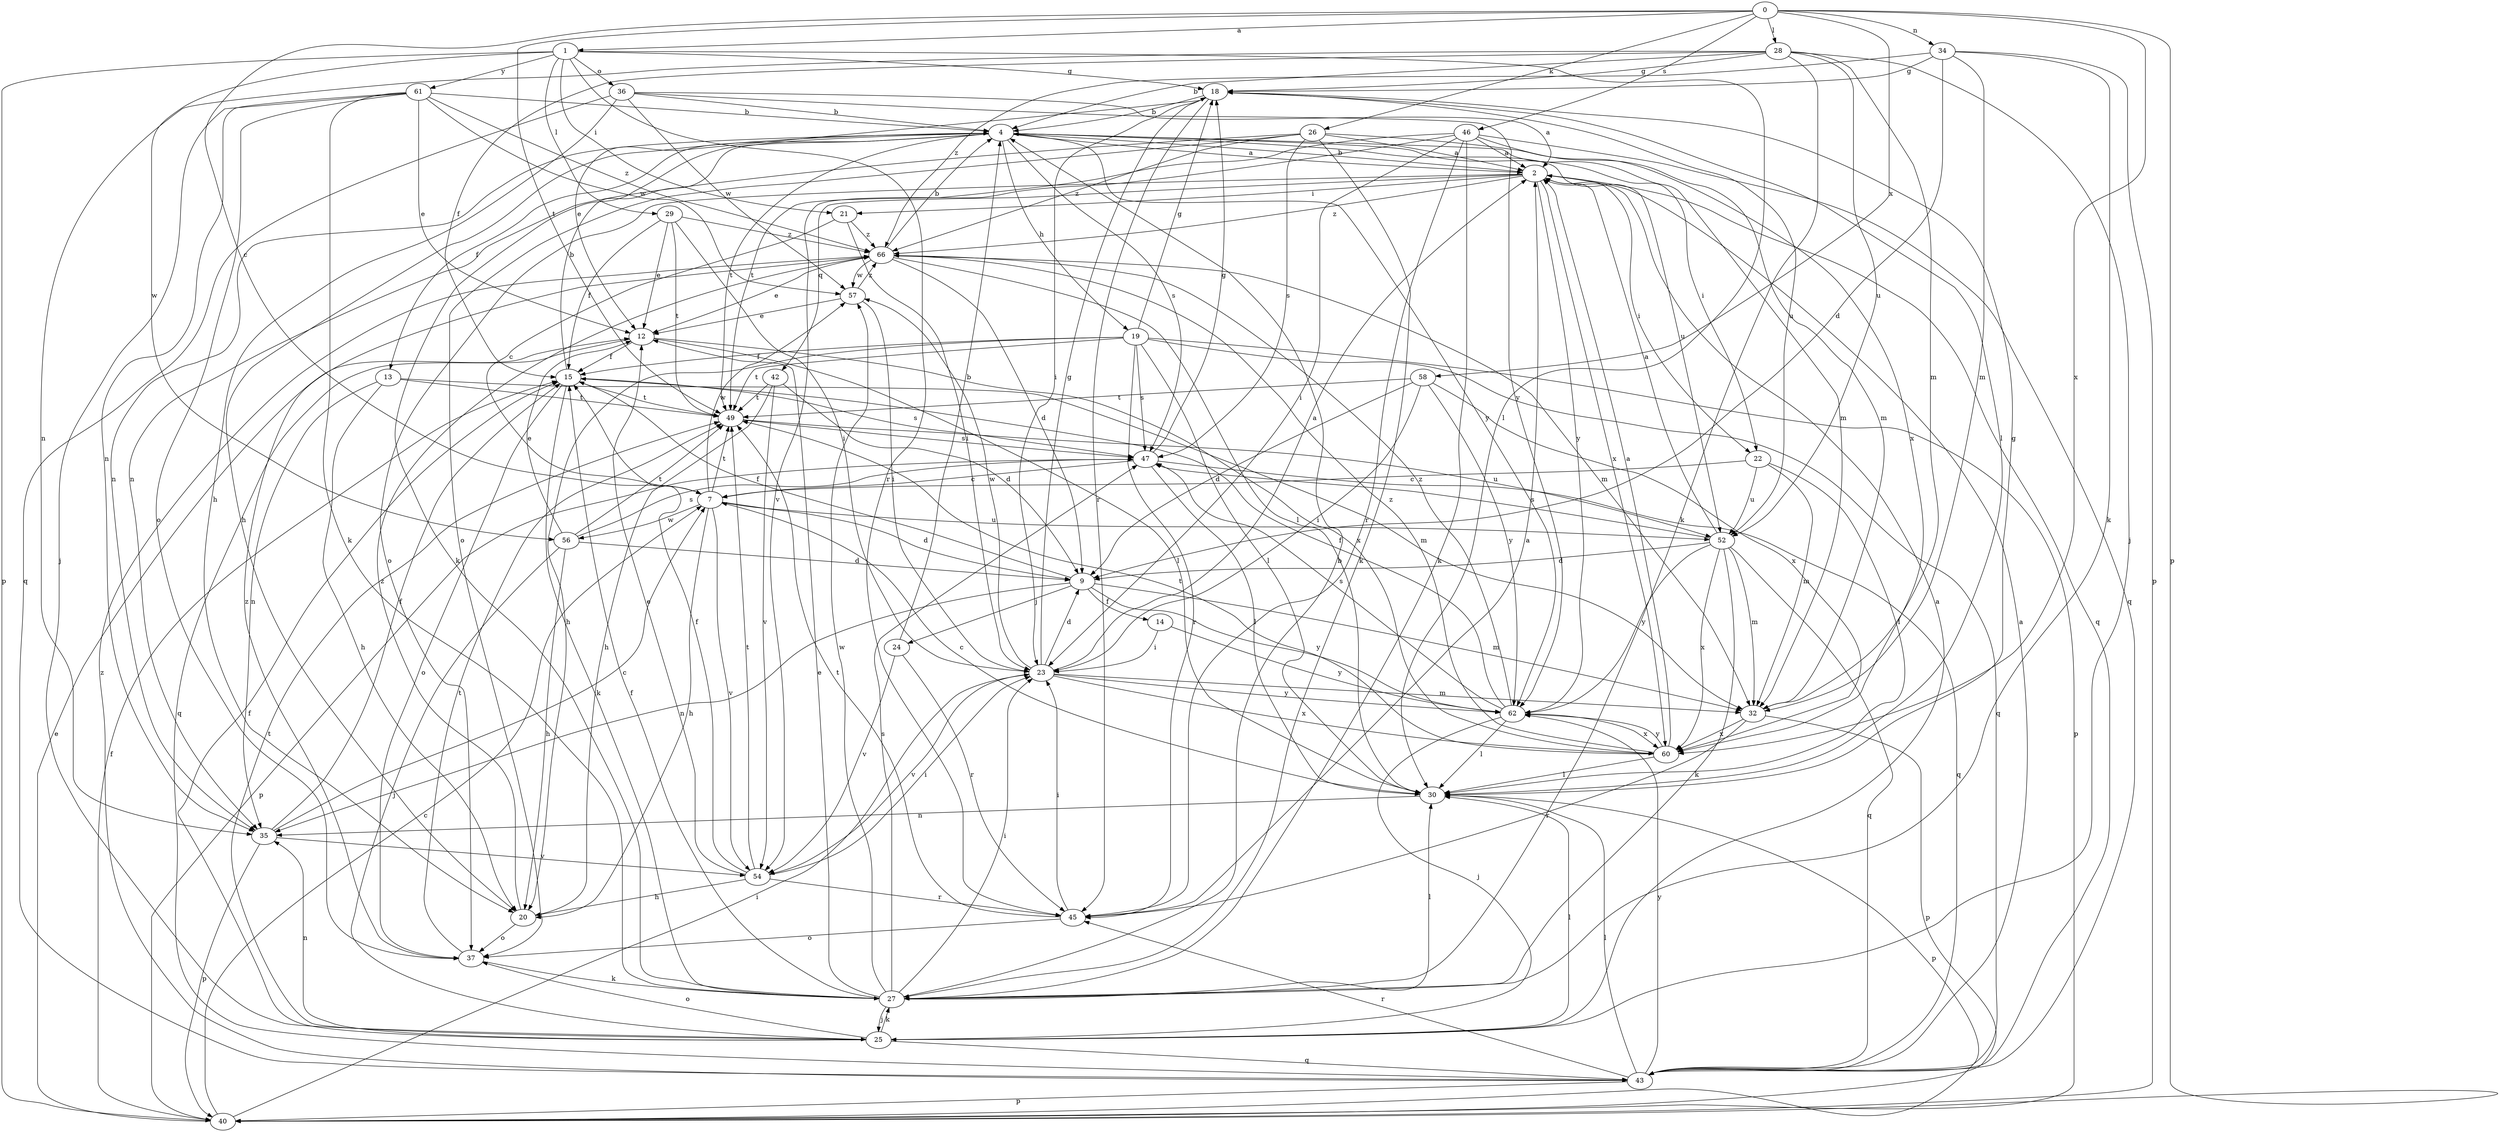 strict digraph  {
0;
1;
2;
4;
7;
9;
12;
13;
14;
15;
18;
19;
20;
21;
22;
23;
24;
25;
26;
27;
28;
29;
30;
32;
34;
35;
36;
37;
40;
42;
43;
45;
46;
47;
49;
52;
54;
56;
57;
58;
60;
61;
62;
66;
0 -> 1  [label=a];
0 -> 7  [label=c];
0 -> 26  [label=k];
0 -> 28  [label=l];
0 -> 34  [label=n];
0 -> 40  [label=p];
0 -> 46  [label=s];
0 -> 49  [label=t];
0 -> 58  [label=x];
0 -> 60  [label=x];
1 -> 18  [label=g];
1 -> 21  [label=i];
1 -> 29  [label=l];
1 -> 30  [label=l];
1 -> 36  [label=o];
1 -> 40  [label=p];
1 -> 45  [label=r];
1 -> 56  [label=w];
1 -> 61  [label=y];
2 -> 4  [label=b];
2 -> 21  [label=i];
2 -> 22  [label=i];
2 -> 37  [label=o];
2 -> 42  [label=q];
2 -> 43  [label=q];
2 -> 60  [label=x];
2 -> 62  [label=y];
2 -> 66  [label=z];
4 -> 2  [label=a];
4 -> 13  [label=f];
4 -> 19  [label=h];
4 -> 20  [label=h];
4 -> 22  [label=i];
4 -> 27  [label=k];
4 -> 32  [label=m];
4 -> 35  [label=n];
4 -> 47  [label=s];
4 -> 49  [label=t];
4 -> 52  [label=u];
4 -> 62  [label=y];
7 -> 9  [label=d];
7 -> 20  [label=h];
7 -> 49  [label=t];
7 -> 52  [label=u];
7 -> 54  [label=v];
7 -> 56  [label=w];
7 -> 57  [label=w];
9 -> 14  [label=f];
9 -> 15  [label=f];
9 -> 24  [label=j];
9 -> 32  [label=m];
9 -> 35  [label=n];
9 -> 62  [label=y];
12 -> 15  [label=f];
12 -> 30  [label=l];
12 -> 43  [label=q];
12 -> 60  [label=x];
13 -> 20  [label=h];
13 -> 32  [label=m];
13 -> 35  [label=n];
13 -> 49  [label=t];
14 -> 23  [label=i];
14 -> 62  [label=y];
15 -> 4  [label=b];
15 -> 27  [label=k];
15 -> 37  [label=o];
15 -> 47  [label=s];
15 -> 49  [label=t];
18 -> 4  [label=b];
18 -> 12  [label=e];
18 -> 23  [label=i];
18 -> 30  [label=l];
18 -> 45  [label=r];
18 -> 52  [label=u];
19 -> 15  [label=f];
19 -> 18  [label=g];
19 -> 20  [label=h];
19 -> 30  [label=l];
19 -> 40  [label=p];
19 -> 43  [label=q];
19 -> 45  [label=r];
19 -> 47  [label=s];
19 -> 49  [label=t];
20 -> 37  [label=o];
20 -> 66  [label=z];
21 -> 7  [label=c];
21 -> 23  [label=i];
21 -> 66  [label=z];
22 -> 7  [label=c];
22 -> 30  [label=l];
22 -> 32  [label=m];
22 -> 52  [label=u];
23 -> 2  [label=a];
23 -> 9  [label=d];
23 -> 18  [label=g];
23 -> 32  [label=m];
23 -> 54  [label=v];
23 -> 57  [label=w];
23 -> 60  [label=x];
23 -> 62  [label=y];
24 -> 4  [label=b];
24 -> 45  [label=r];
24 -> 54  [label=v];
25 -> 2  [label=a];
25 -> 15  [label=f];
25 -> 27  [label=k];
25 -> 30  [label=l];
25 -> 35  [label=n];
25 -> 37  [label=o];
25 -> 43  [label=q];
25 -> 49  [label=t];
26 -> 2  [label=a];
26 -> 27  [label=k];
26 -> 35  [label=n];
26 -> 37  [label=o];
26 -> 47  [label=s];
26 -> 60  [label=x];
26 -> 66  [label=z];
27 -> 4  [label=b];
27 -> 12  [label=e];
27 -> 15  [label=f];
27 -> 23  [label=i];
27 -> 25  [label=j];
27 -> 30  [label=l];
27 -> 47  [label=s];
27 -> 57  [label=w];
28 -> 4  [label=b];
28 -> 15  [label=f];
28 -> 18  [label=g];
28 -> 25  [label=j];
28 -> 27  [label=k];
28 -> 32  [label=m];
28 -> 35  [label=n];
28 -> 52  [label=u];
29 -> 12  [label=e];
29 -> 15  [label=f];
29 -> 23  [label=i];
29 -> 49  [label=t];
29 -> 66  [label=z];
30 -> 7  [label=c];
30 -> 18  [label=g];
30 -> 35  [label=n];
30 -> 40  [label=p];
32 -> 40  [label=p];
32 -> 45  [label=r];
32 -> 60  [label=x];
34 -> 9  [label=d];
34 -> 18  [label=g];
34 -> 27  [label=k];
34 -> 32  [label=m];
34 -> 40  [label=p];
34 -> 66  [label=z];
35 -> 7  [label=c];
35 -> 15  [label=f];
35 -> 40  [label=p];
35 -> 54  [label=v];
36 -> 2  [label=a];
36 -> 4  [label=b];
36 -> 20  [label=h];
36 -> 43  [label=q];
36 -> 57  [label=w];
36 -> 62  [label=y];
37 -> 27  [label=k];
37 -> 49  [label=t];
37 -> 66  [label=z];
40 -> 7  [label=c];
40 -> 12  [label=e];
40 -> 15  [label=f];
40 -> 23  [label=i];
42 -> 9  [label=d];
42 -> 20  [label=h];
42 -> 49  [label=t];
42 -> 54  [label=v];
43 -> 2  [label=a];
43 -> 30  [label=l];
43 -> 40  [label=p];
43 -> 45  [label=r];
43 -> 62  [label=y];
43 -> 66  [label=z];
45 -> 2  [label=a];
45 -> 23  [label=i];
45 -> 37  [label=o];
45 -> 49  [label=t];
46 -> 2  [label=a];
46 -> 23  [label=i];
46 -> 27  [label=k];
46 -> 32  [label=m];
46 -> 43  [label=q];
46 -> 45  [label=r];
46 -> 49  [label=t];
46 -> 54  [label=v];
47 -> 7  [label=c];
47 -> 18  [label=g];
47 -> 30  [label=l];
47 -> 40  [label=p];
47 -> 43  [label=q];
49 -> 47  [label=s];
49 -> 52  [label=u];
52 -> 2  [label=a];
52 -> 9  [label=d];
52 -> 27  [label=k];
52 -> 32  [label=m];
52 -> 43  [label=q];
52 -> 47  [label=s];
52 -> 60  [label=x];
52 -> 62  [label=y];
54 -> 12  [label=e];
54 -> 15  [label=f];
54 -> 20  [label=h];
54 -> 23  [label=i];
54 -> 45  [label=r];
54 -> 49  [label=t];
56 -> 9  [label=d];
56 -> 12  [label=e];
56 -> 20  [label=h];
56 -> 25  [label=j];
56 -> 47  [label=s];
56 -> 49  [label=t];
57 -> 12  [label=e];
57 -> 23  [label=i];
57 -> 66  [label=z];
58 -> 9  [label=d];
58 -> 23  [label=i];
58 -> 49  [label=t];
58 -> 60  [label=x];
58 -> 62  [label=y];
60 -> 2  [label=a];
60 -> 30  [label=l];
60 -> 49  [label=t];
60 -> 62  [label=y];
60 -> 66  [label=z];
61 -> 4  [label=b];
61 -> 12  [label=e];
61 -> 25  [label=j];
61 -> 27  [label=k];
61 -> 35  [label=n];
61 -> 37  [label=o];
61 -> 57  [label=w];
61 -> 66  [label=z];
62 -> 15  [label=f];
62 -> 25  [label=j];
62 -> 30  [label=l];
62 -> 47  [label=s];
62 -> 60  [label=x];
62 -> 66  [label=z];
66 -> 4  [label=b];
66 -> 9  [label=d];
66 -> 12  [label=e];
66 -> 30  [label=l];
66 -> 32  [label=m];
66 -> 57  [label=w];
}
